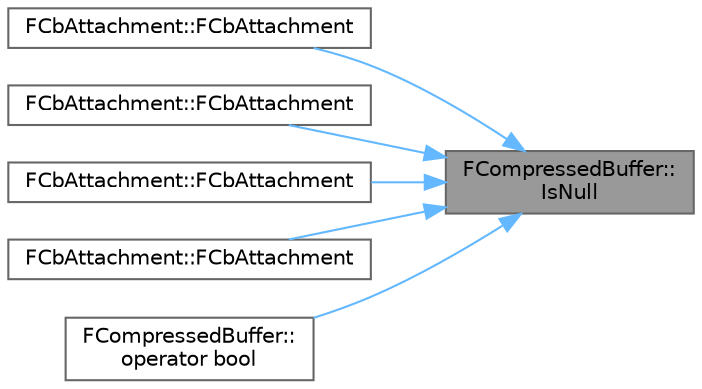 digraph "FCompressedBuffer::IsNull"
{
 // INTERACTIVE_SVG=YES
 // LATEX_PDF_SIZE
  bgcolor="transparent";
  edge [fontname=Helvetica,fontsize=10,labelfontname=Helvetica,labelfontsize=10];
  node [fontname=Helvetica,fontsize=10,shape=box,height=0.2,width=0.4];
  rankdir="RL";
  Node1 [id="Node000001",label="FCompressedBuffer::\lIsNull",height=0.2,width=0.4,color="gray40", fillcolor="grey60", style="filled", fontcolor="black",tooltip="Returns true if the compressed buffer is null."];
  Node1 -> Node2 [id="edge1_Node000001_Node000002",dir="back",color="steelblue1",style="solid",tooltip=" "];
  Node2 [id="Node000002",label="FCbAttachment::FCbAttachment",height=0.2,width=0.4,color="grey40", fillcolor="white", style="filled",URL="$dd/d6d/classFCbAttachment.html#ace91235d26c98390ecf1845535dc510f",tooltip="Construct a compressed binary attachment."];
  Node1 -> Node3 [id="edge2_Node000001_Node000003",dir="back",color="steelblue1",style="solid",tooltip=" "];
  Node3 [id="Node000003",label="FCbAttachment::FCbAttachment",height=0.2,width=0.4,color="grey40", fillcolor="white", style="filled",URL="$dd/d6d/classFCbAttachment.html#ab7f84b1c2cc27c7a9ae45d15f068cb57",tooltip=" "];
  Node1 -> Node4 [id="edge3_Node000001_Node000004",dir="back",color="steelblue1",style="solid",tooltip=" "];
  Node4 [id="Node000004",label="FCbAttachment::FCbAttachment",height=0.2,width=0.4,color="grey40", fillcolor="white", style="filled",URL="$dd/d6d/classFCbAttachment.html#a1cb1329101fceef6292893a7e901919c",tooltip=" "];
  Node1 -> Node5 [id="edge4_Node000001_Node000005",dir="back",color="steelblue1",style="solid",tooltip=" "];
  Node5 [id="Node000005",label="FCbAttachment::FCbAttachment",height=0.2,width=0.4,color="grey40", fillcolor="white", style="filled",URL="$dd/d6d/classFCbAttachment.html#a08c304848cdb1886879538c0b64c88da",tooltip=" "];
  Node1 -> Node6 [id="edge5_Node000001_Node000006",dir="back",color="steelblue1",style="solid",tooltip=" "];
  Node6 [id="Node000006",label="FCompressedBuffer::\loperator bool",height=0.2,width=0.4,color="grey40", fillcolor="white", style="filled",URL="$d0/d95/classFCompressedBuffer.html#a60ec81d2b7b696e7b02fd96eecb30429",tooltip="Returns true if the compressed buffer is not null."];
}

